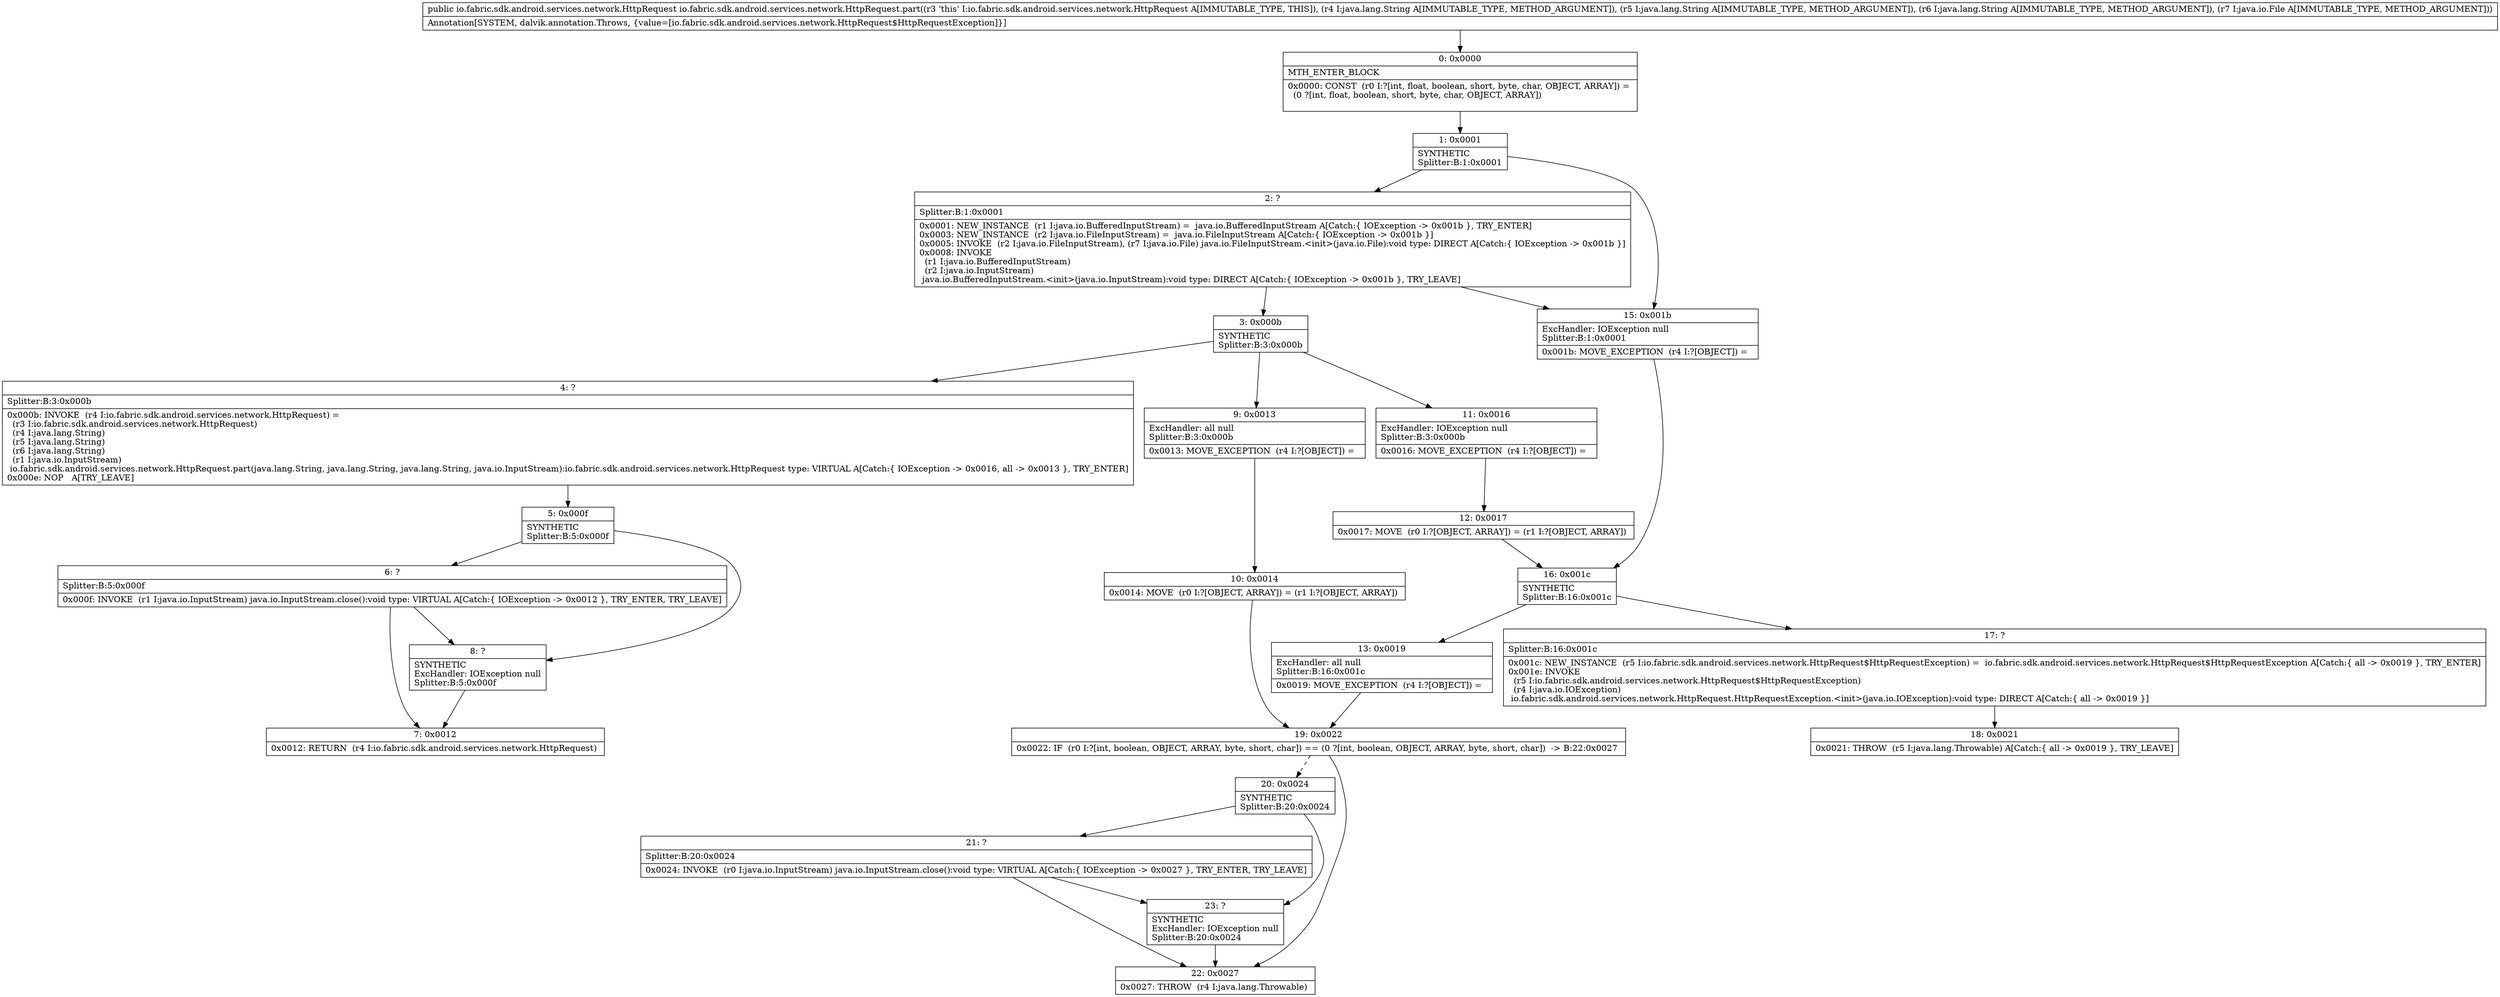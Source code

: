 digraph "CFG forio.fabric.sdk.android.services.network.HttpRequest.part(Ljava\/lang\/String;Ljava\/lang\/String;Ljava\/lang\/String;Ljava\/io\/File;)Lio\/fabric\/sdk\/android\/services\/network\/HttpRequest;" {
Node_0 [shape=record,label="{0\:\ 0x0000|MTH_ENTER_BLOCK\l|0x0000: CONST  (r0 I:?[int, float, boolean, short, byte, char, OBJECT, ARRAY]) = \l  (0 ?[int, float, boolean, short, byte, char, OBJECT, ARRAY])\l \l}"];
Node_1 [shape=record,label="{1\:\ 0x0001|SYNTHETIC\lSplitter:B:1:0x0001\l}"];
Node_2 [shape=record,label="{2\:\ ?|Splitter:B:1:0x0001\l|0x0001: NEW_INSTANCE  (r1 I:java.io.BufferedInputStream) =  java.io.BufferedInputStream A[Catch:\{ IOException \-\> 0x001b \}, TRY_ENTER]\l0x0003: NEW_INSTANCE  (r2 I:java.io.FileInputStream) =  java.io.FileInputStream A[Catch:\{ IOException \-\> 0x001b \}]\l0x0005: INVOKE  (r2 I:java.io.FileInputStream), (r7 I:java.io.File) java.io.FileInputStream.\<init\>(java.io.File):void type: DIRECT A[Catch:\{ IOException \-\> 0x001b \}]\l0x0008: INVOKE  \l  (r1 I:java.io.BufferedInputStream)\l  (r2 I:java.io.InputStream)\l java.io.BufferedInputStream.\<init\>(java.io.InputStream):void type: DIRECT A[Catch:\{ IOException \-\> 0x001b \}, TRY_LEAVE]\l}"];
Node_3 [shape=record,label="{3\:\ 0x000b|SYNTHETIC\lSplitter:B:3:0x000b\l}"];
Node_4 [shape=record,label="{4\:\ ?|Splitter:B:3:0x000b\l|0x000b: INVOKE  (r4 I:io.fabric.sdk.android.services.network.HttpRequest) = \l  (r3 I:io.fabric.sdk.android.services.network.HttpRequest)\l  (r4 I:java.lang.String)\l  (r5 I:java.lang.String)\l  (r6 I:java.lang.String)\l  (r1 I:java.io.InputStream)\l io.fabric.sdk.android.services.network.HttpRequest.part(java.lang.String, java.lang.String, java.lang.String, java.io.InputStream):io.fabric.sdk.android.services.network.HttpRequest type: VIRTUAL A[Catch:\{ IOException \-\> 0x0016, all \-\> 0x0013 \}, TRY_ENTER]\l0x000e: NOP   A[TRY_LEAVE]\l}"];
Node_5 [shape=record,label="{5\:\ 0x000f|SYNTHETIC\lSplitter:B:5:0x000f\l}"];
Node_6 [shape=record,label="{6\:\ ?|Splitter:B:5:0x000f\l|0x000f: INVOKE  (r1 I:java.io.InputStream) java.io.InputStream.close():void type: VIRTUAL A[Catch:\{ IOException \-\> 0x0012 \}, TRY_ENTER, TRY_LEAVE]\l}"];
Node_7 [shape=record,label="{7\:\ 0x0012|0x0012: RETURN  (r4 I:io.fabric.sdk.android.services.network.HttpRequest) \l}"];
Node_8 [shape=record,label="{8\:\ ?|SYNTHETIC\lExcHandler: IOException null\lSplitter:B:5:0x000f\l}"];
Node_9 [shape=record,label="{9\:\ 0x0013|ExcHandler: all null\lSplitter:B:3:0x000b\l|0x0013: MOVE_EXCEPTION  (r4 I:?[OBJECT]) =  \l}"];
Node_10 [shape=record,label="{10\:\ 0x0014|0x0014: MOVE  (r0 I:?[OBJECT, ARRAY]) = (r1 I:?[OBJECT, ARRAY]) \l}"];
Node_11 [shape=record,label="{11\:\ 0x0016|ExcHandler: IOException null\lSplitter:B:3:0x000b\l|0x0016: MOVE_EXCEPTION  (r4 I:?[OBJECT]) =  \l}"];
Node_12 [shape=record,label="{12\:\ 0x0017|0x0017: MOVE  (r0 I:?[OBJECT, ARRAY]) = (r1 I:?[OBJECT, ARRAY]) \l}"];
Node_13 [shape=record,label="{13\:\ 0x0019|ExcHandler: all null\lSplitter:B:16:0x001c\l|0x0019: MOVE_EXCEPTION  (r4 I:?[OBJECT]) =  \l}"];
Node_15 [shape=record,label="{15\:\ 0x001b|ExcHandler: IOException null\lSplitter:B:1:0x0001\l|0x001b: MOVE_EXCEPTION  (r4 I:?[OBJECT]) =  \l}"];
Node_16 [shape=record,label="{16\:\ 0x001c|SYNTHETIC\lSplitter:B:16:0x001c\l}"];
Node_17 [shape=record,label="{17\:\ ?|Splitter:B:16:0x001c\l|0x001c: NEW_INSTANCE  (r5 I:io.fabric.sdk.android.services.network.HttpRequest$HttpRequestException) =  io.fabric.sdk.android.services.network.HttpRequest$HttpRequestException A[Catch:\{ all \-\> 0x0019 \}, TRY_ENTER]\l0x001e: INVOKE  \l  (r5 I:io.fabric.sdk.android.services.network.HttpRequest$HttpRequestException)\l  (r4 I:java.io.IOException)\l io.fabric.sdk.android.services.network.HttpRequest.HttpRequestException.\<init\>(java.io.IOException):void type: DIRECT A[Catch:\{ all \-\> 0x0019 \}]\l}"];
Node_18 [shape=record,label="{18\:\ 0x0021|0x0021: THROW  (r5 I:java.lang.Throwable) A[Catch:\{ all \-\> 0x0019 \}, TRY_LEAVE]\l}"];
Node_19 [shape=record,label="{19\:\ 0x0022|0x0022: IF  (r0 I:?[int, boolean, OBJECT, ARRAY, byte, short, char]) == (0 ?[int, boolean, OBJECT, ARRAY, byte, short, char])  \-\> B:22:0x0027 \l}"];
Node_20 [shape=record,label="{20\:\ 0x0024|SYNTHETIC\lSplitter:B:20:0x0024\l}"];
Node_21 [shape=record,label="{21\:\ ?|Splitter:B:20:0x0024\l|0x0024: INVOKE  (r0 I:java.io.InputStream) java.io.InputStream.close():void type: VIRTUAL A[Catch:\{ IOException \-\> 0x0027 \}, TRY_ENTER, TRY_LEAVE]\l}"];
Node_22 [shape=record,label="{22\:\ 0x0027|0x0027: THROW  (r4 I:java.lang.Throwable) \l}"];
Node_23 [shape=record,label="{23\:\ ?|SYNTHETIC\lExcHandler: IOException null\lSplitter:B:20:0x0024\l}"];
MethodNode[shape=record,label="{public io.fabric.sdk.android.services.network.HttpRequest io.fabric.sdk.android.services.network.HttpRequest.part((r3 'this' I:io.fabric.sdk.android.services.network.HttpRequest A[IMMUTABLE_TYPE, THIS]), (r4 I:java.lang.String A[IMMUTABLE_TYPE, METHOD_ARGUMENT]), (r5 I:java.lang.String A[IMMUTABLE_TYPE, METHOD_ARGUMENT]), (r6 I:java.lang.String A[IMMUTABLE_TYPE, METHOD_ARGUMENT]), (r7 I:java.io.File A[IMMUTABLE_TYPE, METHOD_ARGUMENT]))  | Annotation[SYSTEM, dalvik.annotation.Throws, \{value=[io.fabric.sdk.android.services.network.HttpRequest$HttpRequestException]\}]\l}"];
MethodNode -> Node_0;
Node_0 -> Node_1;
Node_1 -> Node_2;
Node_1 -> Node_15;
Node_2 -> Node_3;
Node_2 -> Node_15;
Node_3 -> Node_4;
Node_3 -> Node_11;
Node_3 -> Node_9;
Node_4 -> Node_5;
Node_5 -> Node_6;
Node_5 -> Node_8;
Node_6 -> Node_7;
Node_6 -> Node_8;
Node_8 -> Node_7;
Node_9 -> Node_10;
Node_10 -> Node_19;
Node_11 -> Node_12;
Node_12 -> Node_16;
Node_13 -> Node_19;
Node_15 -> Node_16;
Node_16 -> Node_17;
Node_16 -> Node_13;
Node_17 -> Node_18;
Node_19 -> Node_20[style=dashed];
Node_19 -> Node_22;
Node_20 -> Node_21;
Node_20 -> Node_23;
Node_21 -> Node_22;
Node_21 -> Node_23;
Node_23 -> Node_22;
}

